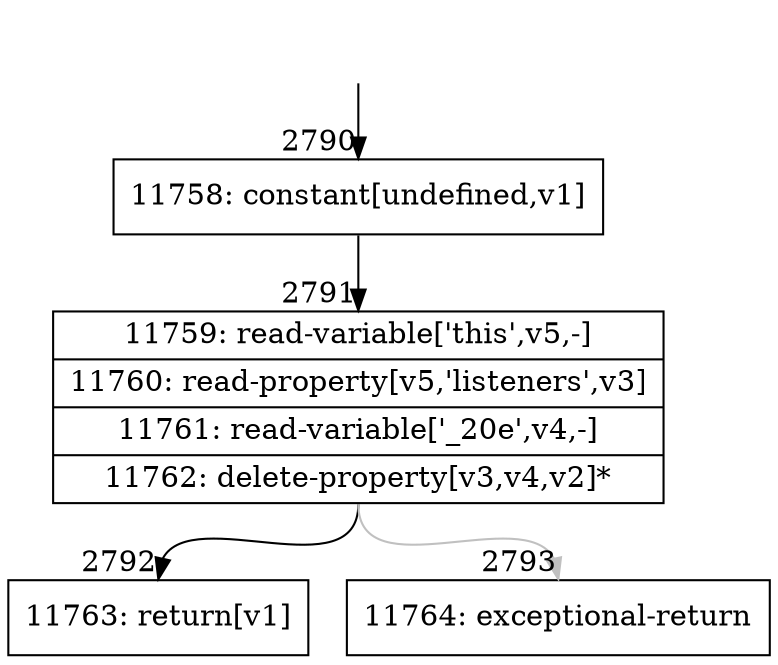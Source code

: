 digraph {
rankdir="TD"
BB_entry217[shape=none,label=""];
BB_entry217 -> BB2790 [tailport=s, headport=n, headlabel="    2790"]
BB2790 [shape=record label="{11758: constant[undefined,v1]}" ] 
BB2790 -> BB2791 [tailport=s, headport=n, headlabel="      2791"]
BB2791 [shape=record label="{11759: read-variable['this',v5,-]|11760: read-property[v5,'listeners',v3]|11761: read-variable['_20e',v4,-]|11762: delete-property[v3,v4,v2]*}" ] 
BB2791 -> BB2792 [tailport=s, headport=n, headlabel="      2792"]
BB2791 -> BB2793 [tailport=s, headport=n, color=gray, headlabel="      2793"]
BB2792 [shape=record label="{11763: return[v1]}" ] 
BB2793 [shape=record label="{11764: exceptional-return}" ] 
//#$~ 1791
}
